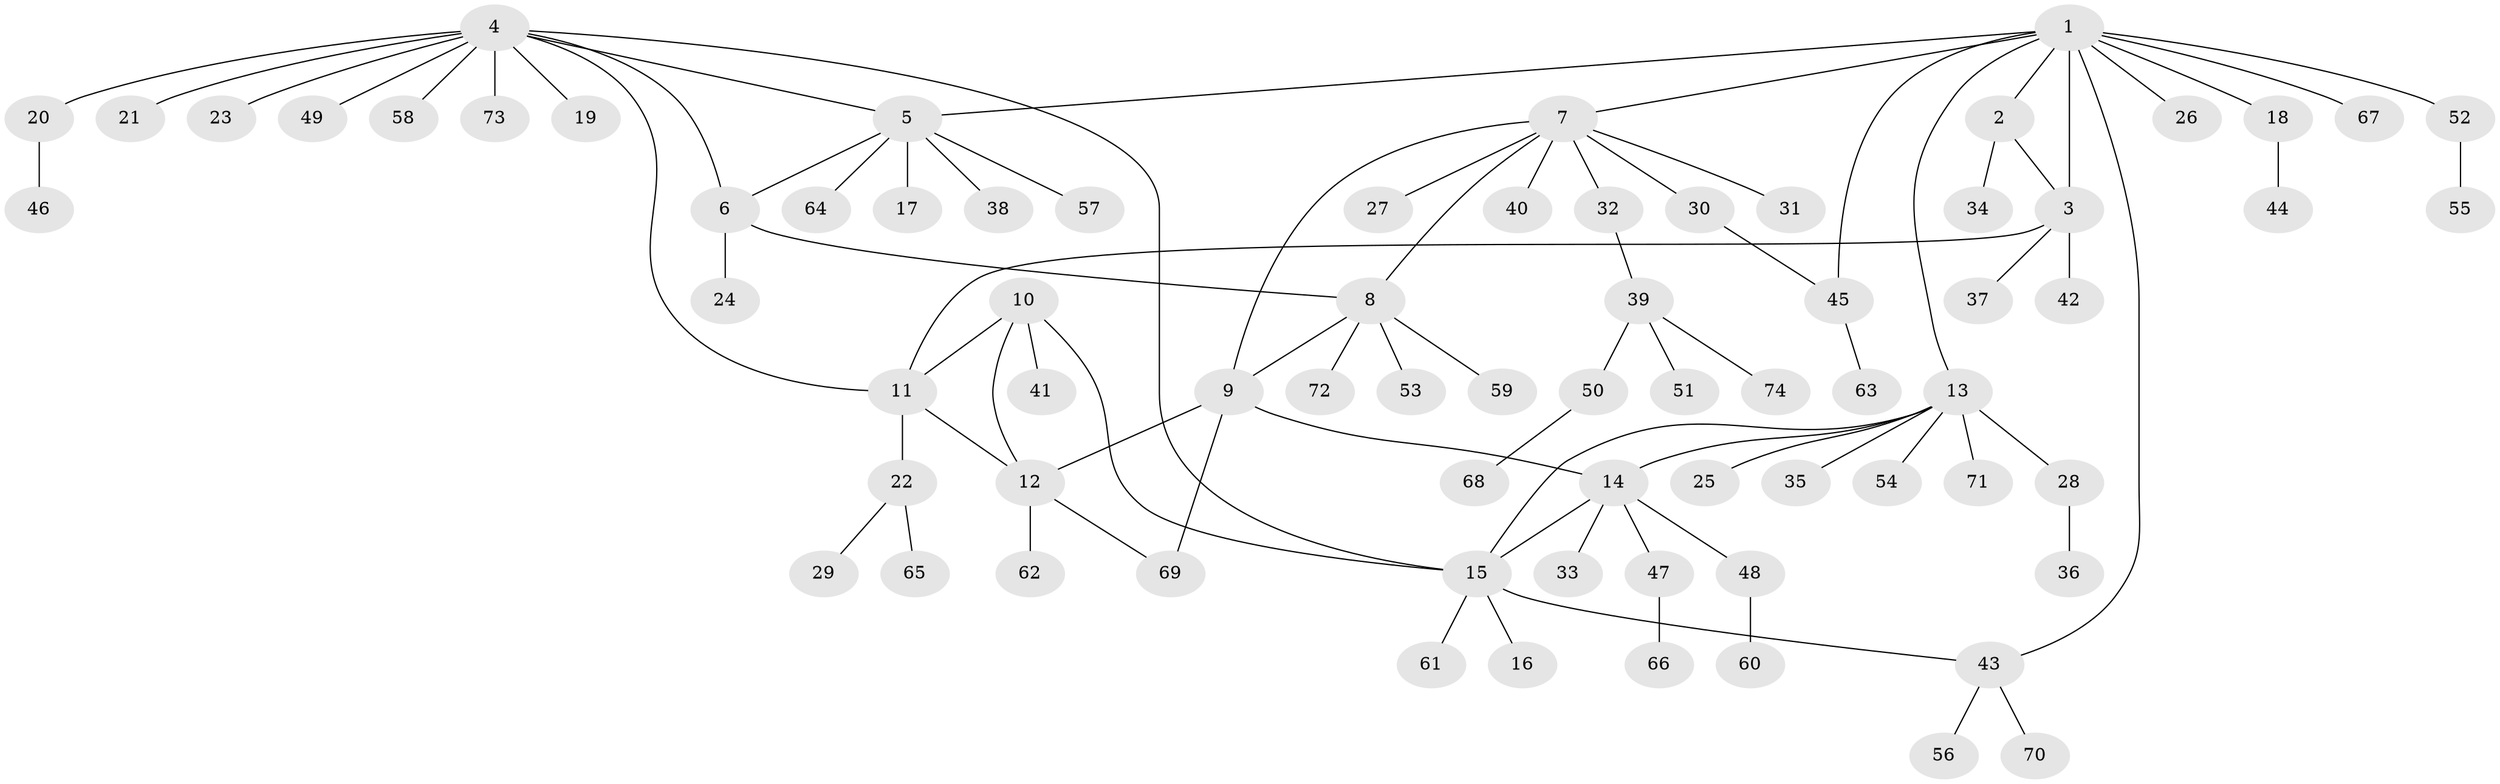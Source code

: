 // Generated by graph-tools (version 1.1) at 2025/15/03/09/25 04:15:58]
// undirected, 74 vertices, 87 edges
graph export_dot {
graph [start="1"]
  node [color=gray90,style=filled];
  1;
  2;
  3;
  4;
  5;
  6;
  7;
  8;
  9;
  10;
  11;
  12;
  13;
  14;
  15;
  16;
  17;
  18;
  19;
  20;
  21;
  22;
  23;
  24;
  25;
  26;
  27;
  28;
  29;
  30;
  31;
  32;
  33;
  34;
  35;
  36;
  37;
  38;
  39;
  40;
  41;
  42;
  43;
  44;
  45;
  46;
  47;
  48;
  49;
  50;
  51;
  52;
  53;
  54;
  55;
  56;
  57;
  58;
  59;
  60;
  61;
  62;
  63;
  64;
  65;
  66;
  67;
  68;
  69;
  70;
  71;
  72;
  73;
  74;
  1 -- 2;
  1 -- 3;
  1 -- 5;
  1 -- 7;
  1 -- 13;
  1 -- 18;
  1 -- 26;
  1 -- 43;
  1 -- 45;
  1 -- 52;
  1 -- 67;
  2 -- 3;
  2 -- 34;
  3 -- 11;
  3 -- 37;
  3 -- 42;
  4 -- 5;
  4 -- 6;
  4 -- 11;
  4 -- 15;
  4 -- 19;
  4 -- 20;
  4 -- 21;
  4 -- 23;
  4 -- 49;
  4 -- 58;
  4 -- 73;
  5 -- 6;
  5 -- 17;
  5 -- 38;
  5 -- 57;
  5 -- 64;
  6 -- 8;
  6 -- 24;
  7 -- 8;
  7 -- 9;
  7 -- 27;
  7 -- 30;
  7 -- 31;
  7 -- 32;
  7 -- 40;
  8 -- 9;
  8 -- 53;
  8 -- 59;
  8 -- 72;
  9 -- 12;
  9 -- 14;
  9 -- 69;
  10 -- 11;
  10 -- 12;
  10 -- 15;
  10 -- 41;
  11 -- 12;
  11 -- 22;
  12 -- 62;
  12 -- 69;
  13 -- 14;
  13 -- 15;
  13 -- 25;
  13 -- 28;
  13 -- 35;
  13 -- 54;
  13 -- 71;
  14 -- 15;
  14 -- 33;
  14 -- 47;
  14 -- 48;
  15 -- 16;
  15 -- 43;
  15 -- 61;
  18 -- 44;
  20 -- 46;
  22 -- 29;
  22 -- 65;
  28 -- 36;
  30 -- 45;
  32 -- 39;
  39 -- 50;
  39 -- 51;
  39 -- 74;
  43 -- 56;
  43 -- 70;
  45 -- 63;
  47 -- 66;
  48 -- 60;
  50 -- 68;
  52 -- 55;
}
